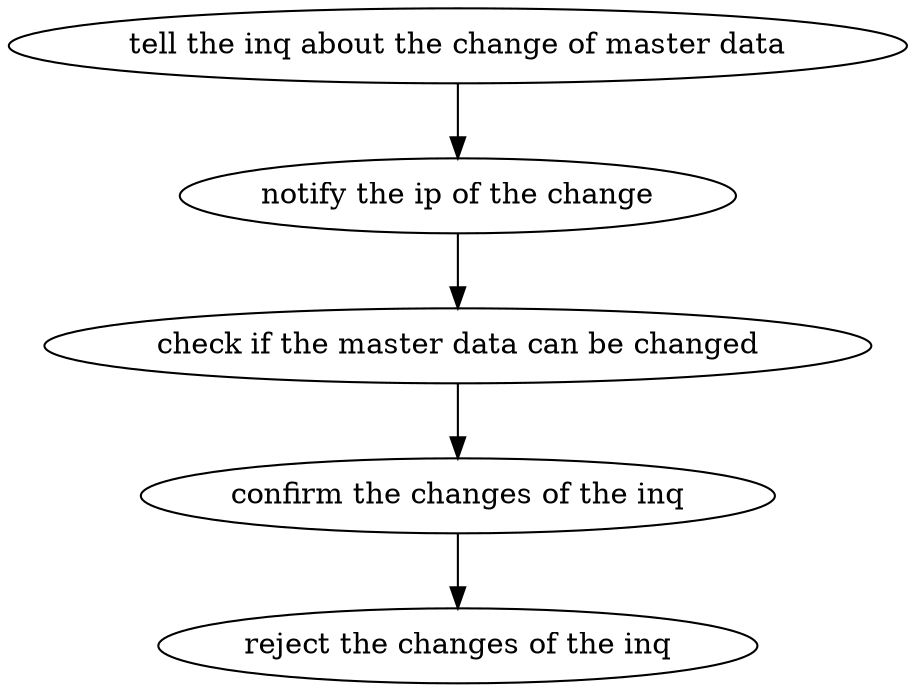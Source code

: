 strict digraph "doc-10.12" {
	graph [name="doc-10.12"];
	"tell the inq about the change of master data"	[attrs="{'type': 'Activity', 'label': 'tell the inq about the change of master data'}"];
	"notify the ip of the change"	[attrs="{'type': 'Activity', 'label': 'notify the ip of the change'}"];
	"tell the inq about the change of master data" -> "notify the ip of the change"	[attrs="{'type': 'flow', 'label': 'flow'}"];
	"check if the master data can be changed"	[attrs="{'type': 'Activity', 'label': 'check if the master data can be changed'}"];
	"notify the ip of the change" -> "check if the master data can be changed"	[attrs="{'type': 'flow', 'label': 'flow'}"];
	"confirm the changes of the inq"	[attrs="{'type': 'Activity', 'label': 'confirm the changes of the inq'}"];
	"check if the master data can be changed" -> "confirm the changes of the inq"	[attrs="{'type': 'flow', 'label': 'flow'}"];
	"reject the changes of the inq"	[attrs="{'type': 'Activity', 'label': 'reject the changes of the inq'}"];
	"confirm the changes of the inq" -> "reject the changes of the inq"	[attrs="{'type': 'flow', 'label': 'flow'}"];
}

